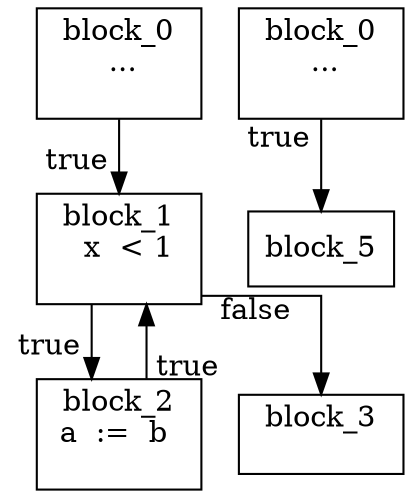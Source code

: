 digraph {
graph [ splines = ortho ]
node [ shape = box ];
block_0 [ label = " block_0 \n ...\n " ];
block_0 -> block_1 [ xlabel = " true " ];
block_1 [ label = " block_1 \n  x  < 1\n "
];
block_1 -> block_2 [ xlabel = " true " ];
block_1 -> block_3 [ xlabel = " false " ];
block_2 [ label = " block_2 \na  :=  b \n "
];
block_2 -> block_1 [ xlabel = " true " ];
block_3 [ label = " block_3 \n " ]


block_4 [ label = " block_0 \n ...\n " ];
block_4 -> block_5 [ xlabel = " true " ];
}